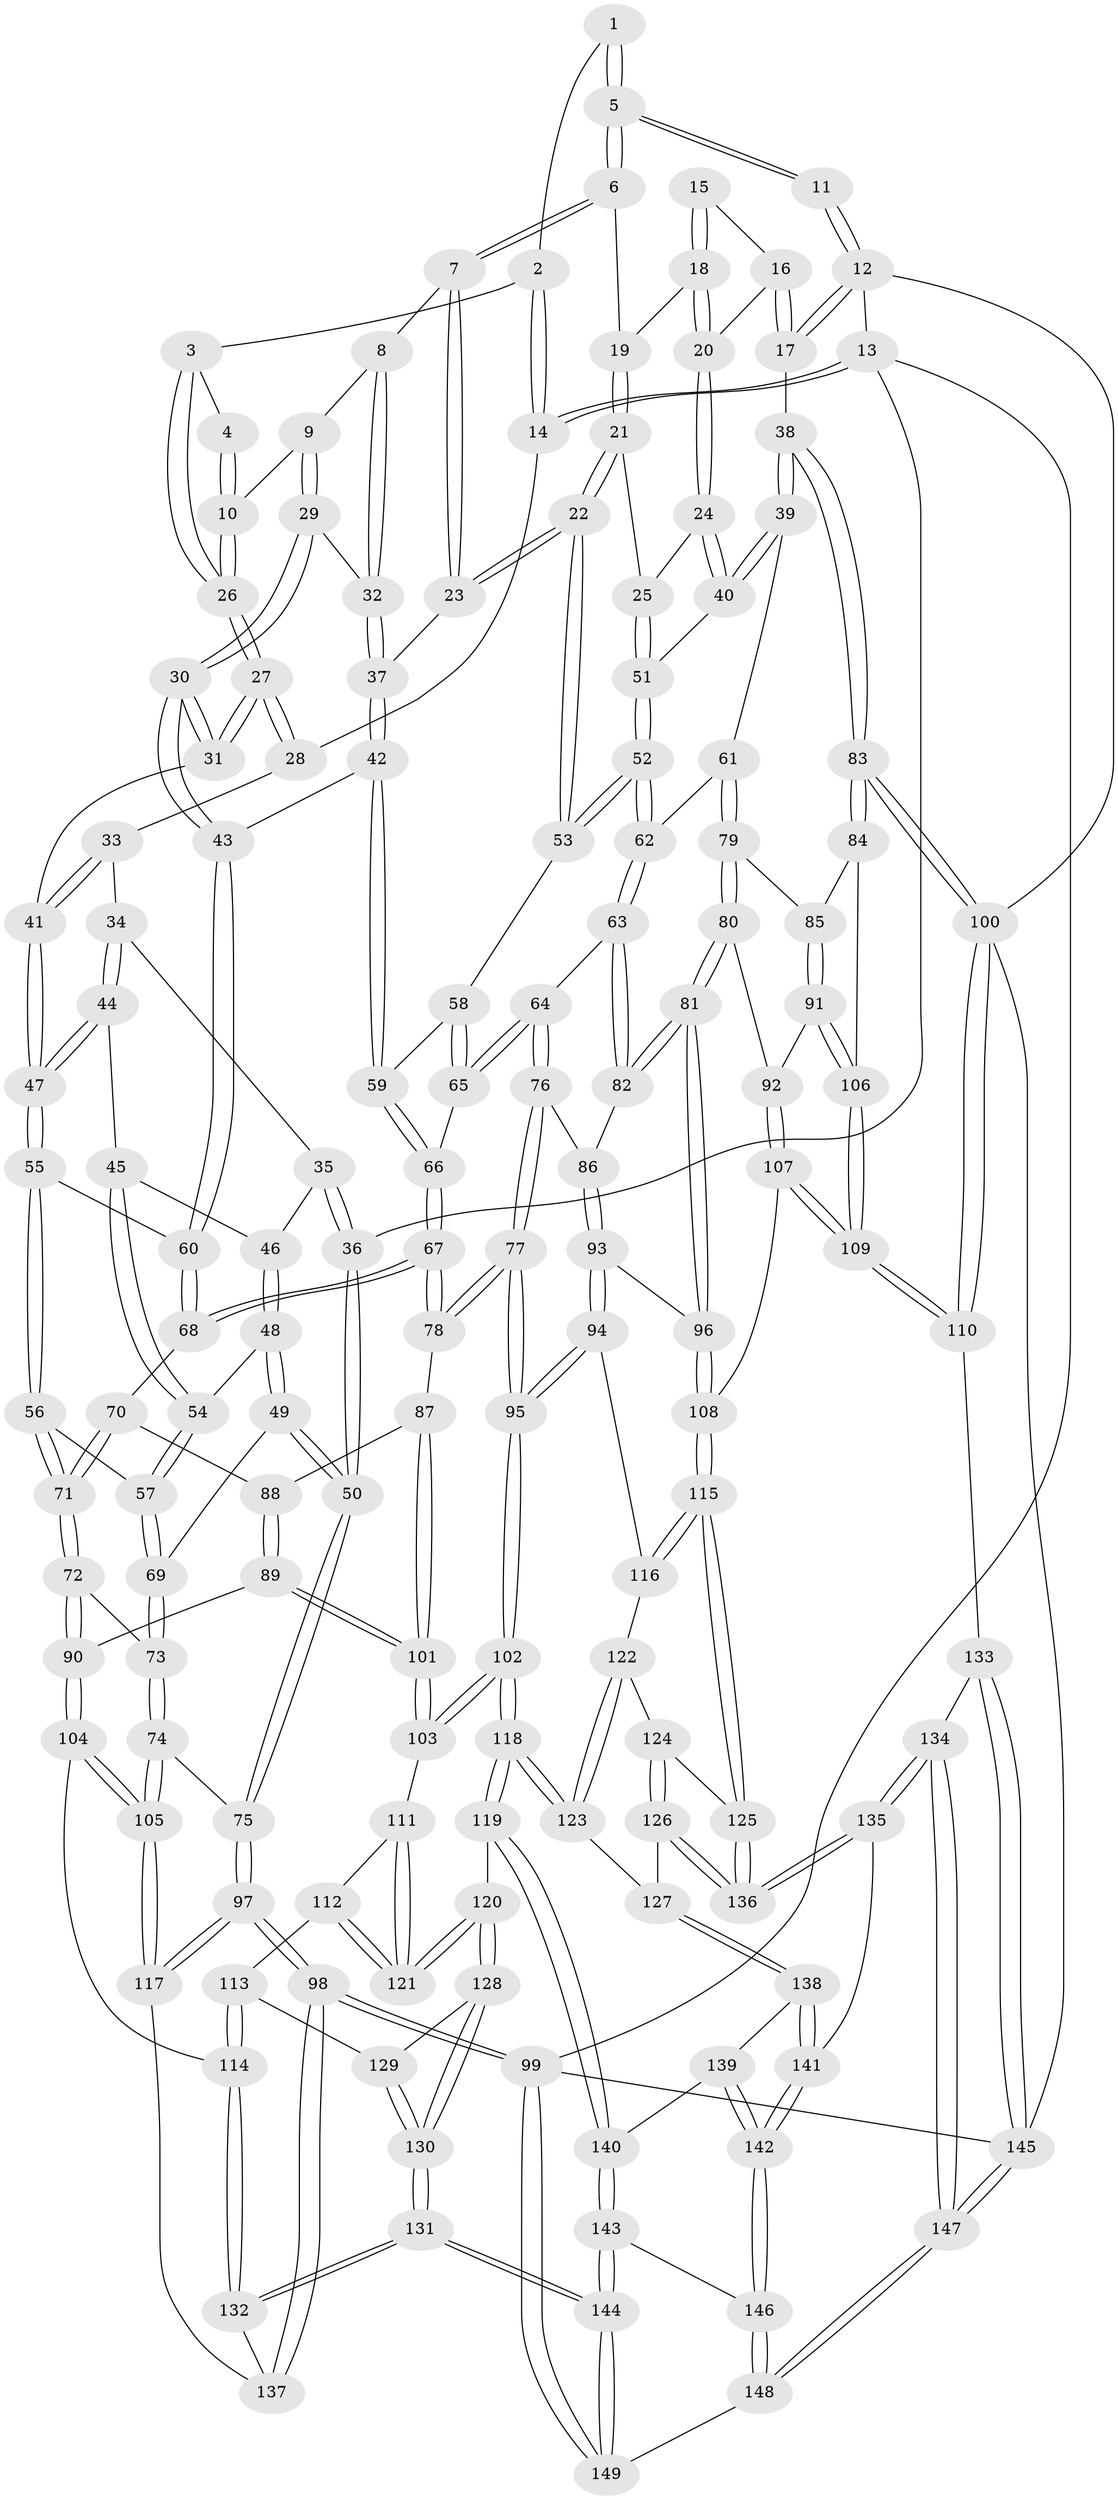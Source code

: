 // coarse degree distribution, {3: 0.1276595744680851, 4: 0.3723404255319149, 6: 0.13829787234042554, 5: 0.3617021276595745}
// Generated by graph-tools (version 1.1) at 2025/52/02/27/25 19:52:41]
// undirected, 149 vertices, 369 edges
graph export_dot {
graph [start="1"]
  node [color=gray90,style=filled];
  1 [pos="+0.5076099043701463+0"];
  2 [pos="+0.23972243893300396+0"];
  3 [pos="+0.3917678229670483+0.07595118466696718"];
  4 [pos="+0.4431524425666188+0.013453458540267714"];
  5 [pos="+0.6592867698833281+0"];
  6 [pos="+0.6568147102506101+0"];
  7 [pos="+0.6092473275535552+0.021826760089592247"];
  8 [pos="+0.5481492623256263+0.06326410445331908"];
  9 [pos="+0.4979579232117083+0.08715294261299414"];
  10 [pos="+0.4888583329121124+0.08680996840097206"];
  11 [pos="+0.6886315680725954+0"];
  12 [pos="+1+0"];
  13 [pos="+0+0"];
  14 [pos="+0.04491181711067968+0"];
  15 [pos="+0.8490779432904835+0.04188667900279801"];
  16 [pos="+0.8993055501215345+0.05297439125150634"];
  17 [pos="+1+0"];
  18 [pos="+0.827021528662382+0.07690184263748319"];
  19 [pos="+0.7656876473543489+0.06592705471081846"];
  20 [pos="+0.8714165613069795+0.12000331313150643"];
  21 [pos="+0.763859915433053+0.13826078362848648"];
  22 [pos="+0.6663695636701313+0.20399067444725422"];
  23 [pos="+0.6436541676838962+0.1805221836192931"];
  24 [pos="+0.8768508779814579+0.1611770040075896"];
  25 [pos="+0.8367045473505235+0.168278682331356"];
  26 [pos="+0.38756649174611485+0.11734854598207714"];
  27 [pos="+0.38585319039800536+0.11975442714595849"];
  28 [pos="+0.10876060534900327+0"];
  29 [pos="+0.4990615232342616+0.13954376297273413"];
  30 [pos="+0.40117315118987773+0.2169423011961854"];
  31 [pos="+0.36454247619295377+0.1777188285887752"];
  32 [pos="+0.5307685522724821+0.17093201686877443"];
  33 [pos="+0.15597910464416218+0.020350667668645305"];
  34 [pos="+0.14923322041877696+0.11859742666925717"];
  35 [pos="+0.052469564344877095+0.17110333205563272"];
  36 [pos="+0+0"];
  37 [pos="+0.5431908257929116+0.19596986020627338"];
  38 [pos="+1+0.19791810544785352"];
  39 [pos="+0.9786011266409382+0.22040548059810022"];
  40 [pos="+0.9733099375418754+0.2181790687025589"];
  41 [pos="+0.348595803810744+0.1783574598992384"];
  42 [pos="+0.465378882067883+0.26013637236761805"];
  43 [pos="+0.41772212831156+0.24205154244282334"];
  44 [pos="+0.1578347810710845+0.17462021217300294"];
  45 [pos="+0.15002277625649754+0.18189158233042577"];
  46 [pos="+0.054799448330528994+0.19736318286799248"];
  47 [pos="+0.23255815054558032+0.24896477391517946"];
  48 [pos="+0.02710854573329164+0.27370668937133713"];
  49 [pos="+0+0.29780682263146224"];
  50 [pos="+0+0.29126614990994676"];
  51 [pos="+0.7749914605307637+0.2694875251643035"];
  52 [pos="+0.7416440243964886+0.3015151488681173"];
  53 [pos="+0.6758783322606575+0.24366559881871747"];
  54 [pos="+0.08383427629368315+0.2619925497075469"];
  55 [pos="+0.22178658720596295+0.32121848585608953"];
  56 [pos="+0.21249046211038733+0.3314401084116332"];
  57 [pos="+0.18767521740324408+0.3327878225328513"];
  58 [pos="+0.6308759857644389+0.27840636762790955"];
  59 [pos="+0.4699983217277742+0.26639759462024154"];
  60 [pos="+0.35112375347811553+0.34874362454110597"];
  61 [pos="+0.8484823695761412+0.3658762622050888"];
  62 [pos="+0.753590871927735+0.3317907956226096"];
  63 [pos="+0.7272726181970512+0.37433891686515974"];
  64 [pos="+0.5709038577880393+0.3815112114867579"];
  65 [pos="+0.5689438205250513+0.37591218043605795"];
  66 [pos="+0.49461680479764897+0.3292121567552108"];
  67 [pos="+0.41386308830831353+0.4403549221234056"];
  68 [pos="+0.3665494239450413+0.39604207520445467"];
  69 [pos="+0.08929428276690038+0.3845896008240418"];
  70 [pos="+0.27699562880538714+0.4426170081960473"];
  71 [pos="+0.22444011129548588+0.42418200330590256"];
  72 [pos="+0.17569414938356914+0.492337162383611"];
  73 [pos="+0.08773600715732319+0.48252643230666165"];
  74 [pos="+0.08452923339658548+0.4847507860604335"];
  75 [pos="+0+0.41236917608316404"];
  76 [pos="+0.5697418860958917+0.42810035274624564"];
  77 [pos="+0.482322080449925+0.48819026135086513"];
  78 [pos="+0.41603392432564273+0.4470176689395349"];
  79 [pos="+0.8661566499058501+0.3996426612197352"];
  80 [pos="+0.8171431071127709+0.5049827890156096"];
  81 [pos="+0.7465951256166657+0.5169801271908833"];
  82 [pos="+0.7225553641029208+0.39433578198265573"];
  83 [pos="+1+0.4246355278655561"];
  84 [pos="+1+0.4494908699827133"];
  85 [pos="+0.9394723577678907+0.4317238536728915"];
  86 [pos="+0.6155427234362253+0.46352602903899465"];
  87 [pos="+0.3568445313342851+0.5097177650650373"];
  88 [pos="+0.2770932139734556+0.4428144541792374"];
  89 [pos="+0.2839953438629019+0.5737366927218157"];
  90 [pos="+0.2102157799053284+0.5505653926668586"];
  91 [pos="+0.8759867703360559+0.5399407224934026"];
  92 [pos="+0.8556065740673844+0.5376768078665457"];
  93 [pos="+0.6535203745450564+0.5546887302901429"];
  94 [pos="+0.5220344421359537+0.6257454549482645"];
  95 [pos="+0.5090603940399472+0.6236298331209019"];
  96 [pos="+0.7042199233653905+0.5636787418167306"];
  97 [pos="+0+0.7010905591610309"];
  98 [pos="+0+1"];
  99 [pos="+0+1"];
  100 [pos="+1+0.758266468306174"];
  101 [pos="+0.31876686484636296+0.5945951947645974"];
  102 [pos="+0.4338411310408946+0.6643564439654888"];
  103 [pos="+0.3199722926017151+0.5972009521046635"];
  104 [pos="+0.10179054373912438+0.6907932588665109"];
  105 [pos="+0.02929835345252006+0.6786998837792875"];
  106 [pos="+0.91960417429364+0.5600839013878918"];
  107 [pos="+0.8134018227081088+0.6945188548470947"];
  108 [pos="+0.7651999716912612+0.695662710730325"];
  109 [pos="+0.9711136375237444+0.7380816109659325"];
  110 [pos="+1+0.7600594921447094"];
  111 [pos="+0.27795761861136986+0.6493973743977329"];
  112 [pos="+0.18032479141160682+0.7009424862023279"];
  113 [pos="+0.15938973306739693+0.7041463233860477"];
  114 [pos="+0.11127283010245705+0.6969428775068016"];
  115 [pos="+0.7445040143577982+0.7177236644086603"];
  116 [pos="+0.5233585659821139+0.6273244211367067"];
  117 [pos="+0+0.6971663541639882"];
  118 [pos="+0.4065372912409641+0.788713553525268"];
  119 [pos="+0.3920720068585225+0.8074084776835677"];
  120 [pos="+0.3400864925376463+0.8249531479305293"];
  121 [pos="+0.29337305569950917+0.7596591964307717"];
  122 [pos="+0.5436732748271967+0.6631682798359056"];
  123 [pos="+0.5466481448915199+0.8102445760576152"];
  124 [pos="+0.5540152175173871+0.6750155865313443"];
  125 [pos="+0.7243830894751078+0.7498737557150318"];
  126 [pos="+0.6328719572950928+0.7994399394488192"];
  127 [pos="+0.5756732570184864+0.8245555870163631"];
  128 [pos="+0.2919503433541041+0.8668302774093805"];
  129 [pos="+0.15988197351284814+0.7048044999455091"];
  130 [pos="+0.2478624723387527+0.924546775927833"];
  131 [pos="+0.2173056681380999+0.9669113061774811"];
  132 [pos="+0.17288330417048836+0.9242289667715395"];
  133 [pos="+0.9180600070758773+0.8589896099975198"];
  134 [pos="+0.7750997616633941+0.9408896220525875"];
  135 [pos="+0.7374018076511734+0.8998141545895276"];
  136 [pos="+0.7006471779886358+0.7987939947111915"];
  137 [pos="+0.07154021924688957+0.885848459059327"];
  138 [pos="+0.570969623697057+0.8469267879131589"];
  139 [pos="+0.5486126330623198+0.8835651856079167"];
  140 [pos="+0.4576827035295679+0.9092795516812601"];
  141 [pos="+0.6275335424105449+0.9273447210074242"];
  142 [pos="+0.575909942171133+0.9721484080484792"];
  143 [pos="+0.4588633876660321+0.9219419442471255"];
  144 [pos="+0.22186690382646468+1"];
  145 [pos="+1+1"];
  146 [pos="+0.5424307895007792+1"];
  147 [pos="+0.7732847319998366+1"];
  148 [pos="+0.5532451518442121+1"];
  149 [pos="+0.20921251394658616+1"];
  1 -- 2;
  1 -- 5;
  1 -- 5;
  2 -- 3;
  2 -- 14;
  2 -- 14;
  3 -- 4;
  3 -- 26;
  3 -- 26;
  4 -- 10;
  4 -- 10;
  5 -- 6;
  5 -- 6;
  5 -- 11;
  5 -- 11;
  6 -- 7;
  6 -- 7;
  6 -- 19;
  7 -- 8;
  7 -- 23;
  7 -- 23;
  8 -- 9;
  8 -- 32;
  8 -- 32;
  9 -- 10;
  9 -- 29;
  9 -- 29;
  10 -- 26;
  10 -- 26;
  11 -- 12;
  11 -- 12;
  12 -- 13;
  12 -- 17;
  12 -- 17;
  12 -- 100;
  13 -- 14;
  13 -- 14;
  13 -- 36;
  13 -- 99;
  14 -- 28;
  15 -- 16;
  15 -- 18;
  15 -- 18;
  16 -- 17;
  16 -- 17;
  16 -- 20;
  17 -- 38;
  18 -- 19;
  18 -- 20;
  18 -- 20;
  19 -- 21;
  19 -- 21;
  20 -- 24;
  20 -- 24;
  21 -- 22;
  21 -- 22;
  21 -- 25;
  22 -- 23;
  22 -- 23;
  22 -- 53;
  22 -- 53;
  23 -- 37;
  24 -- 25;
  24 -- 40;
  24 -- 40;
  25 -- 51;
  25 -- 51;
  26 -- 27;
  26 -- 27;
  27 -- 28;
  27 -- 28;
  27 -- 31;
  27 -- 31;
  28 -- 33;
  29 -- 30;
  29 -- 30;
  29 -- 32;
  30 -- 31;
  30 -- 31;
  30 -- 43;
  30 -- 43;
  31 -- 41;
  32 -- 37;
  32 -- 37;
  33 -- 34;
  33 -- 41;
  33 -- 41;
  34 -- 35;
  34 -- 44;
  34 -- 44;
  35 -- 36;
  35 -- 36;
  35 -- 46;
  36 -- 50;
  36 -- 50;
  37 -- 42;
  37 -- 42;
  38 -- 39;
  38 -- 39;
  38 -- 83;
  38 -- 83;
  39 -- 40;
  39 -- 40;
  39 -- 61;
  40 -- 51;
  41 -- 47;
  41 -- 47;
  42 -- 43;
  42 -- 59;
  42 -- 59;
  43 -- 60;
  43 -- 60;
  44 -- 45;
  44 -- 47;
  44 -- 47;
  45 -- 46;
  45 -- 54;
  45 -- 54;
  46 -- 48;
  46 -- 48;
  47 -- 55;
  47 -- 55;
  48 -- 49;
  48 -- 49;
  48 -- 54;
  49 -- 50;
  49 -- 50;
  49 -- 69;
  50 -- 75;
  50 -- 75;
  51 -- 52;
  51 -- 52;
  52 -- 53;
  52 -- 53;
  52 -- 62;
  52 -- 62;
  53 -- 58;
  54 -- 57;
  54 -- 57;
  55 -- 56;
  55 -- 56;
  55 -- 60;
  56 -- 57;
  56 -- 71;
  56 -- 71;
  57 -- 69;
  57 -- 69;
  58 -- 59;
  58 -- 65;
  58 -- 65;
  59 -- 66;
  59 -- 66;
  60 -- 68;
  60 -- 68;
  61 -- 62;
  61 -- 79;
  61 -- 79;
  62 -- 63;
  62 -- 63;
  63 -- 64;
  63 -- 82;
  63 -- 82;
  64 -- 65;
  64 -- 65;
  64 -- 76;
  64 -- 76;
  65 -- 66;
  66 -- 67;
  66 -- 67;
  67 -- 68;
  67 -- 68;
  67 -- 78;
  67 -- 78;
  68 -- 70;
  69 -- 73;
  69 -- 73;
  70 -- 71;
  70 -- 71;
  70 -- 88;
  71 -- 72;
  71 -- 72;
  72 -- 73;
  72 -- 90;
  72 -- 90;
  73 -- 74;
  73 -- 74;
  74 -- 75;
  74 -- 105;
  74 -- 105;
  75 -- 97;
  75 -- 97;
  76 -- 77;
  76 -- 77;
  76 -- 86;
  77 -- 78;
  77 -- 78;
  77 -- 95;
  77 -- 95;
  78 -- 87;
  79 -- 80;
  79 -- 80;
  79 -- 85;
  80 -- 81;
  80 -- 81;
  80 -- 92;
  81 -- 82;
  81 -- 82;
  81 -- 96;
  81 -- 96;
  82 -- 86;
  83 -- 84;
  83 -- 84;
  83 -- 100;
  83 -- 100;
  84 -- 85;
  84 -- 106;
  85 -- 91;
  85 -- 91;
  86 -- 93;
  86 -- 93;
  87 -- 88;
  87 -- 101;
  87 -- 101;
  88 -- 89;
  88 -- 89;
  89 -- 90;
  89 -- 101;
  89 -- 101;
  90 -- 104;
  90 -- 104;
  91 -- 92;
  91 -- 106;
  91 -- 106;
  92 -- 107;
  92 -- 107;
  93 -- 94;
  93 -- 94;
  93 -- 96;
  94 -- 95;
  94 -- 95;
  94 -- 116;
  95 -- 102;
  95 -- 102;
  96 -- 108;
  96 -- 108;
  97 -- 98;
  97 -- 98;
  97 -- 117;
  97 -- 117;
  98 -- 99;
  98 -- 99;
  98 -- 137;
  98 -- 137;
  99 -- 149;
  99 -- 149;
  99 -- 145;
  100 -- 110;
  100 -- 110;
  100 -- 145;
  101 -- 103;
  101 -- 103;
  102 -- 103;
  102 -- 103;
  102 -- 118;
  102 -- 118;
  103 -- 111;
  104 -- 105;
  104 -- 105;
  104 -- 114;
  105 -- 117;
  105 -- 117;
  106 -- 109;
  106 -- 109;
  107 -- 108;
  107 -- 109;
  107 -- 109;
  108 -- 115;
  108 -- 115;
  109 -- 110;
  109 -- 110;
  110 -- 133;
  111 -- 112;
  111 -- 121;
  111 -- 121;
  112 -- 113;
  112 -- 121;
  112 -- 121;
  113 -- 114;
  113 -- 114;
  113 -- 129;
  114 -- 132;
  114 -- 132;
  115 -- 116;
  115 -- 116;
  115 -- 125;
  115 -- 125;
  116 -- 122;
  117 -- 137;
  118 -- 119;
  118 -- 119;
  118 -- 123;
  118 -- 123;
  119 -- 120;
  119 -- 140;
  119 -- 140;
  120 -- 121;
  120 -- 121;
  120 -- 128;
  120 -- 128;
  122 -- 123;
  122 -- 123;
  122 -- 124;
  123 -- 127;
  124 -- 125;
  124 -- 126;
  124 -- 126;
  125 -- 136;
  125 -- 136;
  126 -- 127;
  126 -- 136;
  126 -- 136;
  127 -- 138;
  127 -- 138;
  128 -- 129;
  128 -- 130;
  128 -- 130;
  129 -- 130;
  129 -- 130;
  130 -- 131;
  130 -- 131;
  131 -- 132;
  131 -- 132;
  131 -- 144;
  131 -- 144;
  132 -- 137;
  133 -- 134;
  133 -- 145;
  133 -- 145;
  134 -- 135;
  134 -- 135;
  134 -- 147;
  134 -- 147;
  135 -- 136;
  135 -- 136;
  135 -- 141;
  138 -- 139;
  138 -- 141;
  138 -- 141;
  139 -- 140;
  139 -- 142;
  139 -- 142;
  140 -- 143;
  140 -- 143;
  141 -- 142;
  141 -- 142;
  142 -- 146;
  142 -- 146;
  143 -- 144;
  143 -- 144;
  143 -- 146;
  144 -- 149;
  144 -- 149;
  145 -- 147;
  145 -- 147;
  146 -- 148;
  146 -- 148;
  147 -- 148;
  147 -- 148;
  148 -- 149;
}
